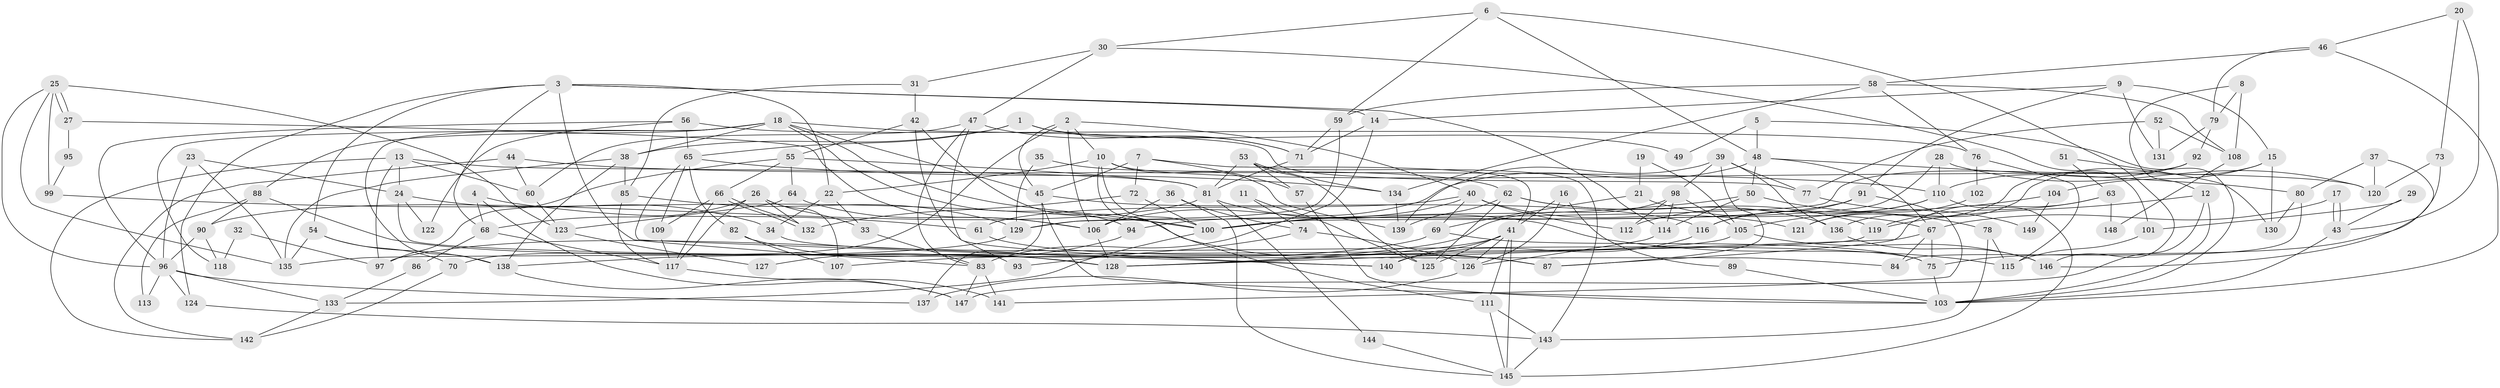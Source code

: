// coarse degree distribution, {4: 0.25961538461538464, 5: 0.17307692307692307, 10: 0.038461538461538464, 7: 0.057692307692307696, 6: 0.10576923076923077, 3: 0.18269230769230768, 8: 0.057692307692307696, 2: 0.10576923076923077, 14: 0.009615384615384616, 9: 0.009615384615384616}
// Generated by graph-tools (version 1.1) at 2025/52/02/27/25 19:52:03]
// undirected, 149 vertices, 298 edges
graph export_dot {
graph [start="1"]
  node [color=gray90,style=filled];
  1;
  2;
  3;
  4;
  5;
  6;
  7;
  8;
  9;
  10;
  11;
  12;
  13;
  14;
  15;
  16;
  17;
  18;
  19;
  20;
  21;
  22;
  23;
  24;
  25;
  26;
  27;
  28;
  29;
  30;
  31;
  32;
  33;
  34;
  35;
  36;
  37;
  38;
  39;
  40;
  41;
  42;
  43;
  44;
  45;
  46;
  47;
  48;
  49;
  50;
  51;
  52;
  53;
  54;
  55;
  56;
  57;
  58;
  59;
  60;
  61;
  62;
  63;
  64;
  65;
  66;
  67;
  68;
  69;
  70;
  71;
  72;
  73;
  74;
  75;
  76;
  77;
  78;
  79;
  80;
  81;
  82;
  83;
  84;
  85;
  86;
  87;
  88;
  89;
  90;
  91;
  92;
  93;
  94;
  95;
  96;
  97;
  98;
  99;
  100;
  101;
  102;
  103;
  104;
  105;
  106;
  107;
  108;
  109;
  110;
  111;
  112;
  113;
  114;
  115;
  116;
  117;
  118;
  119;
  120;
  121;
  122;
  123;
  124;
  125;
  126;
  127;
  128;
  129;
  130;
  131;
  132;
  133;
  134;
  135;
  136;
  137;
  138;
  139;
  140;
  141;
  142;
  143;
  144;
  145;
  146;
  147;
  148;
  149;
  1 -- 65;
  1 -- 38;
  1 -- 49;
  1 -- 71;
  2 -- 70;
  2 -- 10;
  2 -- 40;
  2 -- 45;
  2 -- 106;
  3 -- 68;
  3 -- 22;
  3 -- 14;
  3 -- 54;
  3 -- 83;
  3 -- 114;
  3 -- 124;
  4 -- 61;
  4 -- 147;
  4 -- 68;
  5 -- 48;
  5 -- 103;
  5 -- 49;
  6 -- 30;
  6 -- 59;
  6 -- 48;
  6 -- 146;
  7 -- 45;
  7 -- 41;
  7 -- 57;
  7 -- 72;
  8 -- 108;
  8 -- 12;
  8 -- 79;
  9 -- 91;
  9 -- 14;
  9 -- 15;
  9 -- 131;
  10 -- 111;
  10 -- 139;
  10 -- 22;
  10 -- 100;
  10 -- 120;
  11 -- 74;
  11 -- 125;
  12 -- 147;
  12 -- 103;
  12 -- 119;
  13 -- 97;
  13 -- 24;
  13 -- 60;
  13 -- 81;
  13 -- 142;
  14 -- 71;
  14 -- 83;
  15 -- 136;
  15 -- 104;
  15 -- 130;
  16 -- 126;
  16 -- 41;
  16 -- 89;
  17 -- 67;
  17 -- 43;
  17 -- 43;
  18 -- 100;
  18 -- 45;
  18 -- 38;
  18 -- 77;
  18 -- 88;
  18 -- 94;
  18 -- 118;
  18 -- 138;
  19 -- 21;
  19 -- 105;
  20 -- 46;
  20 -- 43;
  20 -- 73;
  21 -- 69;
  21 -- 67;
  22 -- 33;
  22 -- 34;
  23 -- 135;
  23 -- 96;
  23 -- 24;
  24 -- 34;
  24 -- 84;
  24 -- 122;
  25 -- 27;
  25 -- 27;
  25 -- 96;
  25 -- 99;
  25 -- 123;
  25 -- 135;
  26 -- 117;
  26 -- 132;
  26 -- 33;
  26 -- 68;
  26 -- 107;
  27 -- 106;
  27 -- 95;
  28 -- 120;
  28 -- 100;
  28 -- 110;
  29 -- 43;
  29 -- 101;
  30 -- 47;
  30 -- 31;
  30 -- 101;
  31 -- 85;
  31 -- 42;
  32 -- 118;
  32 -- 97;
  33 -- 83;
  34 -- 75;
  35 -- 129;
  35 -- 62;
  36 -- 106;
  36 -- 145;
  36 -- 74;
  37 -- 146;
  37 -- 80;
  37 -- 120;
  38 -- 135;
  38 -- 85;
  38 -- 138;
  39 -- 98;
  39 -- 136;
  39 -- 77;
  39 -- 87;
  39 -- 139;
  40 -- 112;
  40 -- 61;
  40 -- 69;
  40 -- 100;
  40 -- 121;
  41 -- 128;
  41 -- 111;
  41 -- 125;
  41 -- 126;
  41 -- 140;
  41 -- 145;
  42 -- 140;
  42 -- 55;
  42 -- 87;
  43 -- 103;
  44 -- 60;
  44 -- 142;
  44 -- 110;
  45 -- 137;
  45 -- 103;
  45 -- 116;
  46 -- 58;
  46 -- 79;
  46 -- 103;
  47 -- 71;
  47 -- 83;
  47 -- 60;
  47 -- 93;
  48 -- 106;
  48 -- 50;
  48 -- 67;
  48 -- 80;
  50 -- 100;
  50 -- 78;
  50 -- 114;
  51 -- 63;
  51 -- 130;
  52 -- 77;
  52 -- 131;
  52 -- 108;
  53 -- 134;
  53 -- 57;
  53 -- 81;
  53 -- 125;
  53 -- 143;
  54 -- 138;
  54 -- 70;
  54 -- 135;
  55 -- 81;
  55 -- 66;
  55 -- 64;
  55 -- 97;
  56 -- 96;
  56 -- 76;
  56 -- 65;
  56 -- 122;
  57 -- 103;
  58 -- 59;
  58 -- 134;
  58 -- 76;
  58 -- 108;
  59 -- 71;
  59 -- 129;
  60 -- 123;
  61 -- 87;
  62 -- 119;
  62 -- 125;
  62 -- 136;
  62 -- 139;
  63 -- 119;
  63 -- 87;
  63 -- 148;
  64 -- 123;
  64 -- 106;
  65 -- 140;
  65 -- 82;
  65 -- 109;
  65 -- 134;
  66 -- 132;
  66 -- 132;
  66 -- 117;
  66 -- 109;
  67 -- 75;
  67 -- 84;
  67 -- 128;
  68 -- 86;
  68 -- 117;
  69 -- 75;
  69 -- 97;
  70 -- 142;
  71 -- 81;
  72 -- 100;
  72 -- 132;
  73 -- 120;
  73 -- 75;
  74 -- 126;
  74 -- 93;
  75 -- 103;
  76 -- 115;
  76 -- 102;
  77 -- 149;
  78 -- 143;
  78 -- 115;
  79 -- 92;
  79 -- 131;
  80 -- 84;
  80 -- 130;
  81 -- 90;
  81 -- 115;
  81 -- 144;
  82 -- 128;
  82 -- 107;
  83 -- 141;
  83 -- 147;
  85 -- 117;
  85 -- 129;
  86 -- 133;
  88 -- 128;
  88 -- 90;
  88 -- 113;
  89 -- 103;
  90 -- 96;
  90 -- 118;
  91 -- 116;
  91 -- 141;
  91 -- 94;
  92 -- 110;
  92 -- 129;
  92 -- 121;
  94 -- 127;
  95 -- 99;
  96 -- 124;
  96 -- 113;
  96 -- 133;
  96 -- 137;
  98 -- 114;
  98 -- 128;
  98 -- 105;
  98 -- 112;
  99 -- 100;
  100 -- 133;
  101 -- 115;
  102 -- 121;
  104 -- 105;
  104 -- 149;
  105 -- 107;
  105 -- 146;
  106 -- 128;
  108 -- 148;
  109 -- 117;
  110 -- 112;
  110 -- 116;
  110 -- 145;
  111 -- 143;
  111 -- 145;
  114 -- 126;
  116 -- 140;
  117 -- 141;
  119 -- 135;
  123 -- 127;
  124 -- 143;
  126 -- 137;
  129 -- 138;
  133 -- 142;
  134 -- 139;
  136 -- 146;
  138 -- 147;
  143 -- 145;
  144 -- 145;
}
